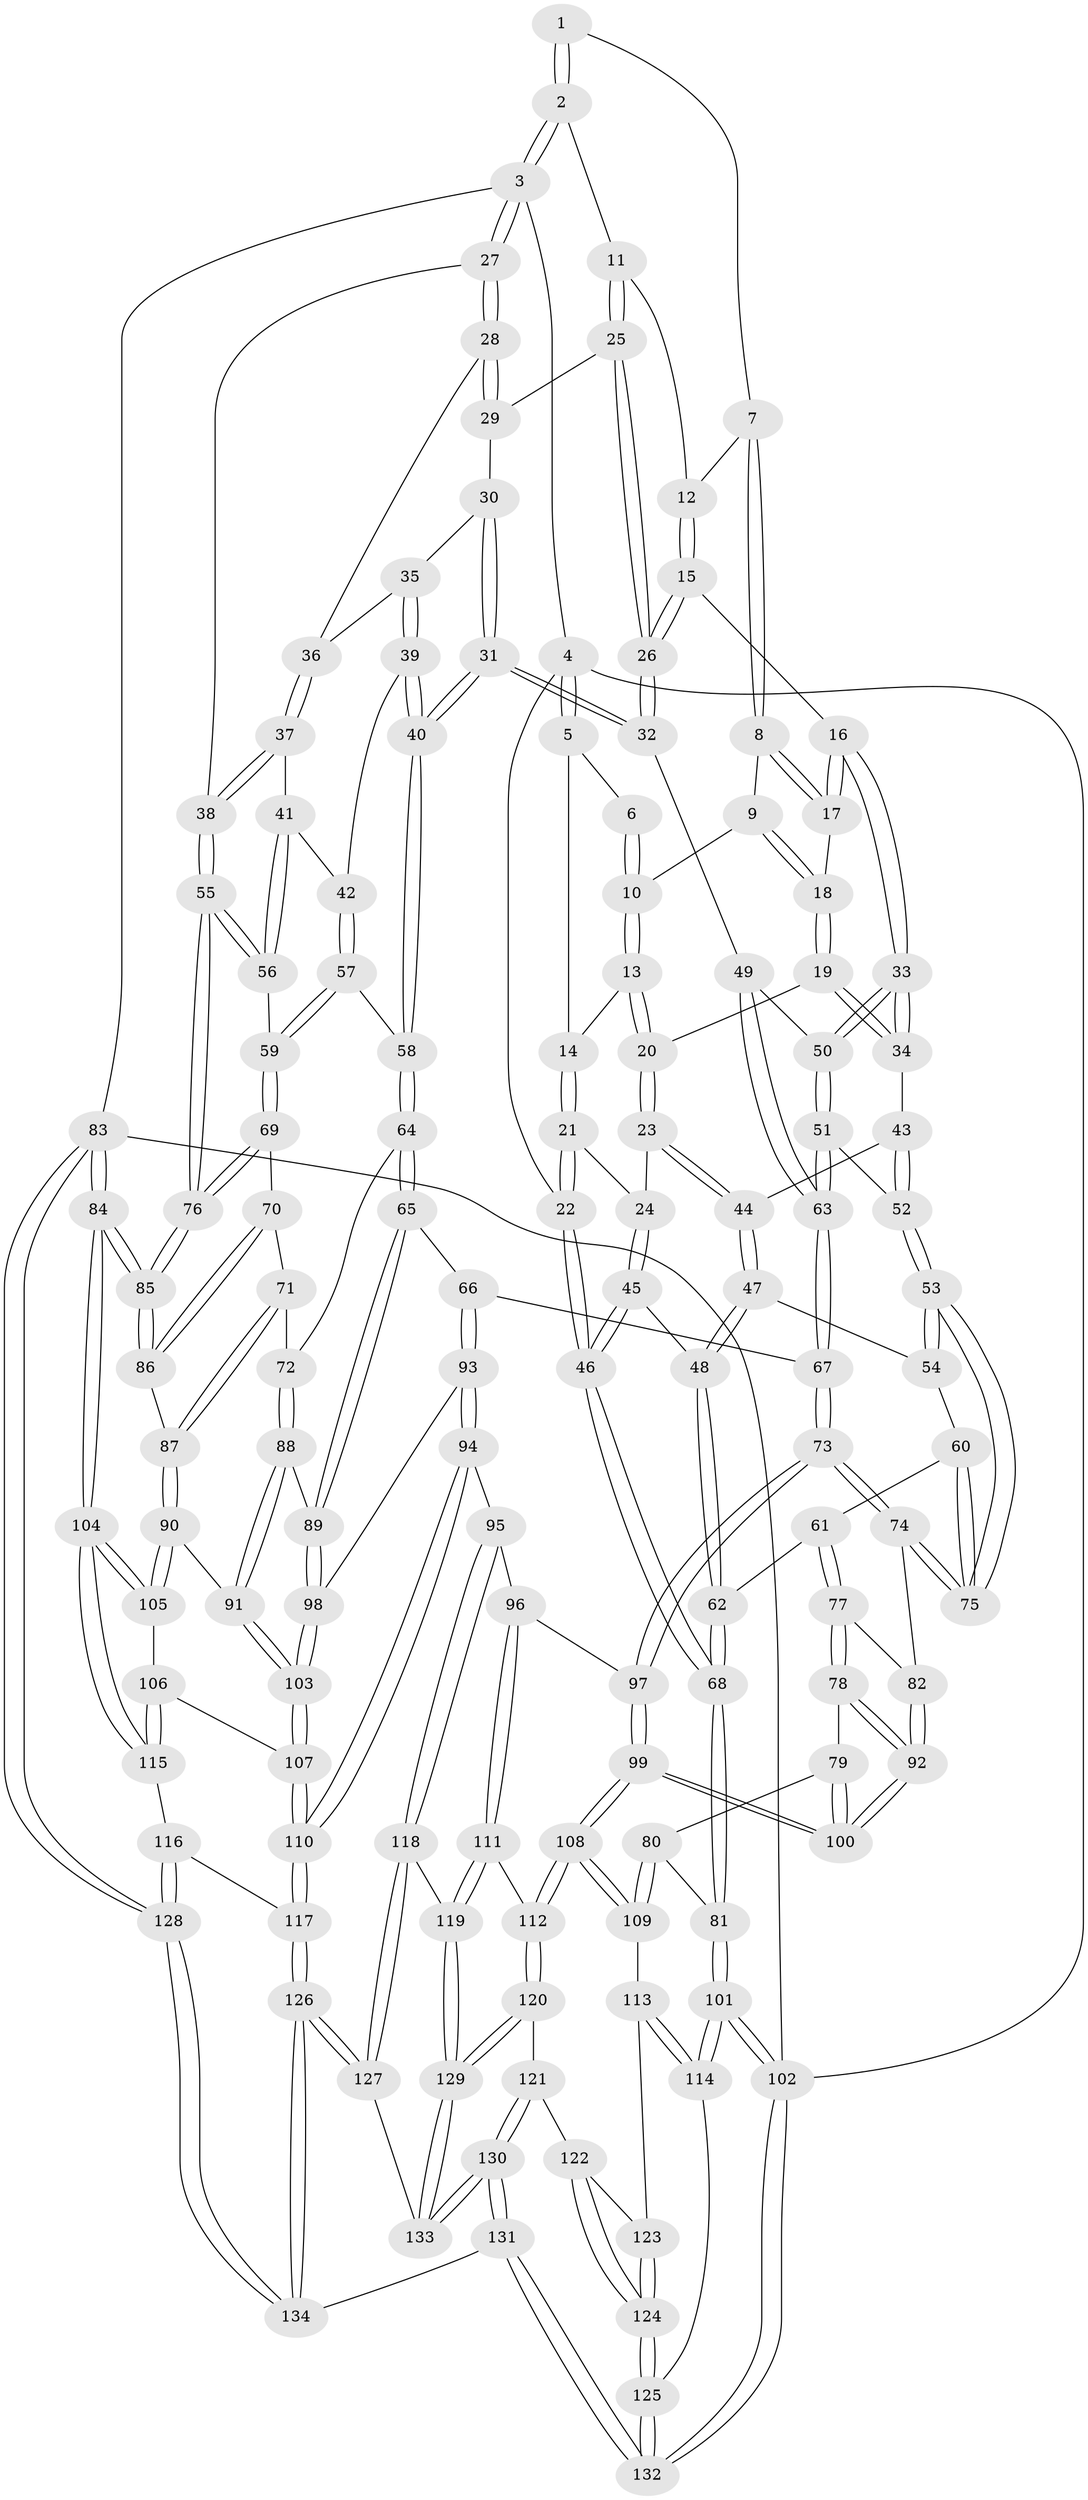 // Generated by graph-tools (version 1.1) at 2025/27/03/09/25 03:27:10]
// undirected, 134 vertices, 332 edges
graph export_dot {
graph [start="1"]
  node [color=gray90,style=filled];
  1 [pos="+0.49410788525494537+0"];
  2 [pos="+1+0"];
  3 [pos="+1+0"];
  4 [pos="+0+0"];
  5 [pos="+0+0"];
  6 [pos="+0.27573804223483234+0"];
  7 [pos="+0.4850267021116613+0"];
  8 [pos="+0.41656209371662345+0.07020893275273986"];
  9 [pos="+0.3866359210918338+0.0778801159991491"];
  10 [pos="+0.3220307016383236+0.07828455385739196"];
  11 [pos="+0.7675593118050128+0.06703902394516834"];
  12 [pos="+0.5457726847959538+0.053816014882391947"];
  13 [pos="+0.25714452757980033+0.12173566417204938"];
  14 [pos="+0.23138443223619695+0.11618508148478496"];
  15 [pos="+0.5598721478053702+0.22938936842125518"];
  16 [pos="+0.5512877675060069+0.22977960170673006"];
  17 [pos="+0.4678093772264852+0.17474402812349213"];
  18 [pos="+0.3748724211188972+0.20181757094490166"];
  19 [pos="+0.33746795754038844+0.2319297114484066"];
  20 [pos="+0.2822242345887014+0.17126055574204135"];
  21 [pos="+0.0894326414845437+0.21671097477749385"];
  22 [pos="+0+0"];
  23 [pos="+0.2134485566444468+0.27442465315363246"];
  24 [pos="+0.08965226433514384+0.21713580296768134"];
  25 [pos="+0.7665930128562786+0.07056848682309258"];
  26 [pos="+0.6010229351223504+0.24494019767745726"];
  27 [pos="+1+0"];
  28 [pos="+0.8657155125256039+0.22703127241038548"];
  29 [pos="+0.7700469258097076+0.07970390379571674"];
  30 [pos="+0.7790526196619026+0.24537903183487386"];
  31 [pos="+0.7174211138073043+0.3542123856763489"];
  32 [pos="+0.6415693817239922+0.3253738312345914"];
  33 [pos="+0.432281520561586+0.3121043296624666"];
  34 [pos="+0.3431540803651354+0.27727473523259355"];
  35 [pos="+0.8563829757602794+0.25836584292774384"];
  36 [pos="+0.8687846742963321+0.24598760788567828"];
  37 [pos="+0.9917037743483634+0.29438396330699856"];
  38 [pos="+1+0.21244900129731134"];
  39 [pos="+0.8246665954850227+0.33164682592936384"];
  40 [pos="+0.7284788298969705+0.36264531629563435"];
  41 [pos="+0.9331823846082774+0.34693721719459153"];
  42 [pos="+0.9039267167385061+0.36473700928119335"];
  43 [pos="+0.3106483961340584+0.3066202807097962"];
  44 [pos="+0.25942490994285167+0.3274953632051206"];
  45 [pos="+0.09843195651077884+0.3132929475579193"];
  46 [pos="+0+0.5199988963986177"];
  47 [pos="+0.2396444188835816+0.36401017418051324"];
  48 [pos="+0.14809270258443932+0.400701759332208"];
  49 [pos="+0.612064251510662+0.3671823425491686"];
  50 [pos="+0.43626882118226373+0.36379622758970676"];
  51 [pos="+0.4325335262035433+0.418179606688973"];
  52 [pos="+0.37223088547637956+0.455826222137108"];
  53 [pos="+0.36755075526349634+0.46131001168342983"];
  54 [pos="+0.2401052334693729+0.3647078497296007"];
  55 [pos="+1+0.4481278307584016"];
  56 [pos="+0.9838107222840127+0.45744698906065157"];
  57 [pos="+0.8927494762467886+0.42918807753447363"];
  58 [pos="+0.7400459992950795+0.39434803524841633"];
  59 [pos="+0.9052152147872131+0.4778052128646877"];
  60 [pos="+0.26831794319868413+0.4896281240025662"];
  61 [pos="+0.14029108940271287+0.47136230949165264"];
  62 [pos="+0.12882427402633478+0.45878780588663287"];
  63 [pos="+0.5524333315528334+0.4724030516138189"];
  64 [pos="+0.7497224614861978+0.47648630285670435"];
  65 [pos="+0.6600617649008544+0.5615938266565182"];
  66 [pos="+0.5812022041804157+0.5561496758869018"];
  67 [pos="+0.5669435066715578+0.5469455446546875"];
  68 [pos="+0+0.5402172305402807"];
  69 [pos="+0.8944581929697475+0.49847138819132486"];
  70 [pos="+0.8670843113394693+0.5271779867564216"];
  71 [pos="+0.8553521784998889+0.5294088445099361"];
  72 [pos="+0.8424943851948715+0.5310480797712549"];
  73 [pos="+0.37682987810701285+0.6367207639166489"];
  74 [pos="+0.3386956999328849+0.5560648814887316"];
  75 [pos="+0.33646477608411646+0.5339320876446678"];
  76 [pos="+1+0.6666125817481412"];
  77 [pos="+0.16519581626822577+0.5582346475798178"];
  78 [pos="+0.12923576510415272+0.5999542414740885"];
  79 [pos="+0.0829067863838474+0.6281835321011624"];
  80 [pos="+0.02827019332374037+0.6398236393197626"];
  81 [pos="+0+0.5425062058330052"];
  82 [pos="+0.18924072025446034+0.5697153429827063"];
  83 [pos="+1+1"];
  84 [pos="+1+0.7417270721611284"];
  85 [pos="+1+0.709451502689133"];
  86 [pos="+0.9415398052370744+0.6276377355550611"];
  87 [pos="+0.8675252131228157+0.6718742754624946"];
  88 [pos="+0.814109367290839+0.5840868231854786"];
  89 [pos="+0.700606893702426+0.6119338406514213"];
  90 [pos="+0.8586518561349407+0.6785448271425206"];
  91 [pos="+0.8170859276379778+0.6647217943767434"];
  92 [pos="+0.21660499907433126+0.681326469436142"];
  93 [pos="+0.5878257745319507+0.7027582119386182"];
  94 [pos="+0.558785768144711+0.780104794093557"];
  95 [pos="+0.4900052450441054+0.7691040897766296"];
  96 [pos="+0.39387370641485936+0.6873956423819807"];
  97 [pos="+0.3722284733978896+0.6605213086728738"];
  98 [pos="+0.717975012252451+0.6720712758637597"];
  99 [pos="+0.245396110198666+0.7333625205782665"];
  100 [pos="+0.2349753577591488+0.7198681455973159"];
  101 [pos="+0+0.8460403674718183"];
  102 [pos="+0+1"];
  103 [pos="+0.7414600649384548+0.7016951552416212"];
  104 [pos="+1+0.7616253517551067"];
  105 [pos="+0.8587747126932272+0.6789356194763545"];
  106 [pos="+0.8864384180449315+0.780494245121183"];
  107 [pos="+0.7373689352434549+0.7725365612611944"];
  108 [pos="+0.2251599472137438+0.7671171270606889"];
  109 [pos="+0.10322573294383434+0.7678264904607477"];
  110 [pos="+0.6592599758063539+0.8813442284254672"];
  111 [pos="+0.36058795085858697+0.8632205195128296"];
  112 [pos="+0.23368462541174706+0.8140341898334406"];
  113 [pos="+0.06120517243074671+0.8135810477719337"];
  114 [pos="+0+0.8660511253976522"];
  115 [pos="+0.9023013208723858+0.792208090027272"];
  116 [pos="+0.8825776151645296+0.8435028274010591"];
  117 [pos="+0.6696269791107176+0.9494439562967985"];
  118 [pos="+0.4152014333715241+0.8999745592805796"];
  119 [pos="+0.3788952810047337+0.8847964393480735"];
  120 [pos="+0.2298328368987557+0.8329666967289717"];
  121 [pos="+0.18460830941505008+0.8918069390839884"];
  122 [pos="+0.1596589768015052+0.8963331947944331"];
  123 [pos="+0.09340543291868868+0.8488543816977534"];
  124 [pos="+0.10920902802458382+0.9261484241596959"];
  125 [pos="+0.07120416419910963+0.9585443285380346"];
  126 [pos="+0.6614604376738094+1"];
  127 [pos="+0.41993995560838543+0.9115124677444092"];
  128 [pos="+1+1"];
  129 [pos="+0.29113160865033505+0.9380124996398911"];
  130 [pos="+0.23970429184770395+1"];
  131 [pos="+0.23498498312375551+1"];
  132 [pos="+0.17192428603721824+1"];
  133 [pos="+0.28341346739875173+1"];
  134 [pos="+0.6916973756829506+1"];
  1 -- 2;
  1 -- 2;
  1 -- 7;
  2 -- 3;
  2 -- 3;
  2 -- 11;
  3 -- 4;
  3 -- 27;
  3 -- 27;
  3 -- 83;
  4 -- 5;
  4 -- 5;
  4 -- 22;
  4 -- 102;
  5 -- 6;
  5 -- 14;
  6 -- 10;
  6 -- 10;
  7 -- 8;
  7 -- 8;
  7 -- 12;
  8 -- 9;
  8 -- 17;
  8 -- 17;
  9 -- 10;
  9 -- 18;
  9 -- 18;
  10 -- 13;
  10 -- 13;
  11 -- 12;
  11 -- 25;
  11 -- 25;
  12 -- 15;
  12 -- 15;
  13 -- 14;
  13 -- 20;
  13 -- 20;
  14 -- 21;
  14 -- 21;
  15 -- 16;
  15 -- 26;
  15 -- 26;
  16 -- 17;
  16 -- 17;
  16 -- 33;
  16 -- 33;
  17 -- 18;
  18 -- 19;
  18 -- 19;
  19 -- 20;
  19 -- 34;
  19 -- 34;
  20 -- 23;
  20 -- 23;
  21 -- 22;
  21 -- 22;
  21 -- 24;
  22 -- 46;
  22 -- 46;
  23 -- 24;
  23 -- 44;
  23 -- 44;
  24 -- 45;
  24 -- 45;
  25 -- 26;
  25 -- 26;
  25 -- 29;
  26 -- 32;
  26 -- 32;
  27 -- 28;
  27 -- 28;
  27 -- 38;
  28 -- 29;
  28 -- 29;
  28 -- 36;
  29 -- 30;
  30 -- 31;
  30 -- 31;
  30 -- 35;
  31 -- 32;
  31 -- 32;
  31 -- 40;
  31 -- 40;
  32 -- 49;
  33 -- 34;
  33 -- 34;
  33 -- 50;
  33 -- 50;
  34 -- 43;
  35 -- 36;
  35 -- 39;
  35 -- 39;
  36 -- 37;
  36 -- 37;
  37 -- 38;
  37 -- 38;
  37 -- 41;
  38 -- 55;
  38 -- 55;
  39 -- 40;
  39 -- 40;
  39 -- 42;
  40 -- 58;
  40 -- 58;
  41 -- 42;
  41 -- 56;
  41 -- 56;
  42 -- 57;
  42 -- 57;
  43 -- 44;
  43 -- 52;
  43 -- 52;
  44 -- 47;
  44 -- 47;
  45 -- 46;
  45 -- 46;
  45 -- 48;
  46 -- 68;
  46 -- 68;
  47 -- 48;
  47 -- 48;
  47 -- 54;
  48 -- 62;
  48 -- 62;
  49 -- 50;
  49 -- 63;
  49 -- 63;
  50 -- 51;
  50 -- 51;
  51 -- 52;
  51 -- 63;
  51 -- 63;
  52 -- 53;
  52 -- 53;
  53 -- 54;
  53 -- 54;
  53 -- 75;
  53 -- 75;
  54 -- 60;
  55 -- 56;
  55 -- 56;
  55 -- 76;
  55 -- 76;
  56 -- 59;
  57 -- 58;
  57 -- 59;
  57 -- 59;
  58 -- 64;
  58 -- 64;
  59 -- 69;
  59 -- 69;
  60 -- 61;
  60 -- 75;
  60 -- 75;
  61 -- 62;
  61 -- 77;
  61 -- 77;
  62 -- 68;
  62 -- 68;
  63 -- 67;
  63 -- 67;
  64 -- 65;
  64 -- 65;
  64 -- 72;
  65 -- 66;
  65 -- 89;
  65 -- 89;
  66 -- 67;
  66 -- 93;
  66 -- 93;
  67 -- 73;
  67 -- 73;
  68 -- 81;
  68 -- 81;
  69 -- 70;
  69 -- 76;
  69 -- 76;
  70 -- 71;
  70 -- 86;
  70 -- 86;
  71 -- 72;
  71 -- 87;
  71 -- 87;
  72 -- 88;
  72 -- 88;
  73 -- 74;
  73 -- 74;
  73 -- 97;
  73 -- 97;
  74 -- 75;
  74 -- 75;
  74 -- 82;
  76 -- 85;
  76 -- 85;
  77 -- 78;
  77 -- 78;
  77 -- 82;
  78 -- 79;
  78 -- 92;
  78 -- 92;
  79 -- 80;
  79 -- 100;
  79 -- 100;
  80 -- 81;
  80 -- 109;
  80 -- 109;
  81 -- 101;
  81 -- 101;
  82 -- 92;
  82 -- 92;
  83 -- 84;
  83 -- 84;
  83 -- 128;
  83 -- 128;
  83 -- 102;
  84 -- 85;
  84 -- 85;
  84 -- 104;
  84 -- 104;
  85 -- 86;
  85 -- 86;
  86 -- 87;
  87 -- 90;
  87 -- 90;
  88 -- 89;
  88 -- 91;
  88 -- 91;
  89 -- 98;
  89 -- 98;
  90 -- 91;
  90 -- 105;
  90 -- 105;
  91 -- 103;
  91 -- 103;
  92 -- 100;
  92 -- 100;
  93 -- 94;
  93 -- 94;
  93 -- 98;
  94 -- 95;
  94 -- 110;
  94 -- 110;
  95 -- 96;
  95 -- 118;
  95 -- 118;
  96 -- 97;
  96 -- 111;
  96 -- 111;
  97 -- 99;
  97 -- 99;
  98 -- 103;
  98 -- 103;
  99 -- 100;
  99 -- 100;
  99 -- 108;
  99 -- 108;
  101 -- 102;
  101 -- 102;
  101 -- 114;
  101 -- 114;
  102 -- 132;
  102 -- 132;
  103 -- 107;
  103 -- 107;
  104 -- 105;
  104 -- 105;
  104 -- 115;
  104 -- 115;
  105 -- 106;
  106 -- 107;
  106 -- 115;
  106 -- 115;
  107 -- 110;
  107 -- 110;
  108 -- 109;
  108 -- 109;
  108 -- 112;
  108 -- 112;
  109 -- 113;
  110 -- 117;
  110 -- 117;
  111 -- 112;
  111 -- 119;
  111 -- 119;
  112 -- 120;
  112 -- 120;
  113 -- 114;
  113 -- 114;
  113 -- 123;
  114 -- 125;
  115 -- 116;
  116 -- 117;
  116 -- 128;
  116 -- 128;
  117 -- 126;
  117 -- 126;
  118 -- 119;
  118 -- 127;
  118 -- 127;
  119 -- 129;
  119 -- 129;
  120 -- 121;
  120 -- 129;
  120 -- 129;
  121 -- 122;
  121 -- 130;
  121 -- 130;
  122 -- 123;
  122 -- 124;
  122 -- 124;
  123 -- 124;
  123 -- 124;
  124 -- 125;
  124 -- 125;
  125 -- 132;
  125 -- 132;
  126 -- 127;
  126 -- 127;
  126 -- 134;
  126 -- 134;
  127 -- 133;
  128 -- 134;
  128 -- 134;
  129 -- 133;
  129 -- 133;
  130 -- 131;
  130 -- 131;
  130 -- 133;
  130 -- 133;
  131 -- 132;
  131 -- 132;
  131 -- 134;
}
